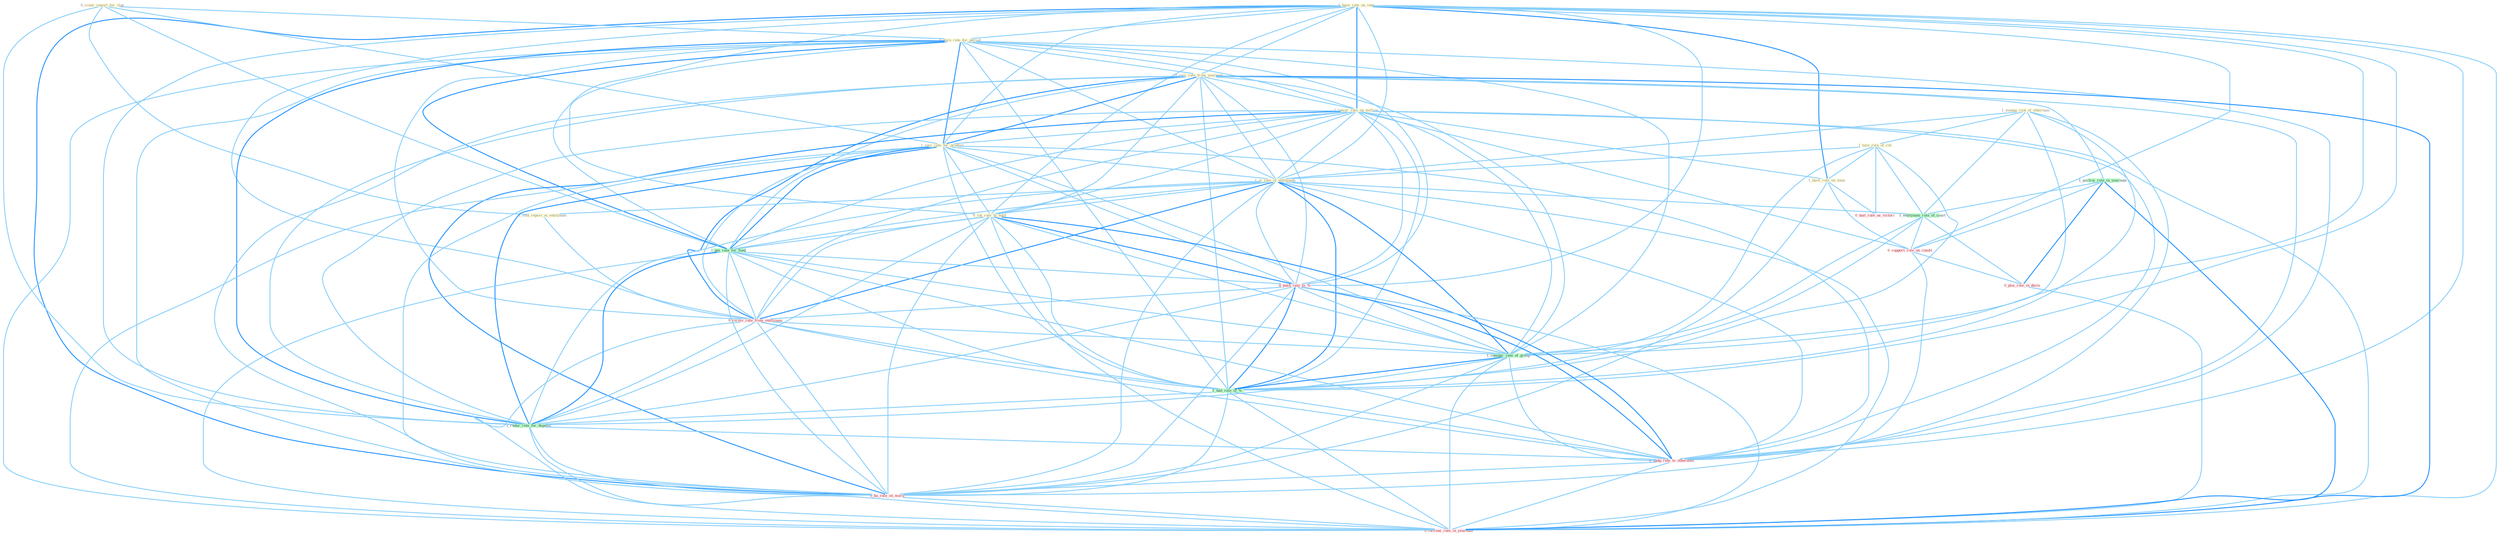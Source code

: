 Graph G{ 
    node
    [shape=polygon,style=filled,width=.5,height=.06,color="#BDFCC9",fixedsize=true,fontsize=4,
    fontcolor="#2f4f4f"];
    {node
    [color="#ffffe0", fontcolor="#8b7d6b"] "1_have_rate_on_vote " "0_scour_report_for_clue " "0_earn_rate_for_period " "0_rais_rate_from_yearnum " "1_manag_risk_of_othernum " "1_lower_rate_on_million " "1_turn_rule_of_citi " "1_rais_rate_for_product " "1_have_rule_on_time " "1_is_rate_of_entitynam " "1_told_report_at_entitynam " "0_cut_rate_to_hold "}
{node [color="#fff0f5", fontcolor="#b22222"] "0_push_rate_to_% " "0_receiv_rate_from_entitynam " "0_support_role_on_condit " "0_hail_rule_as_victori " "0_nudg_rate_to_othernum " "0_plai_role_in_decis " "0_ha_rate_on_morn " "0_increas_rate_in_yearnum "}
edge [color="#B0E2FF"];

	"1_have_rate_on_vote " -- "0_earn_rate_for_period " [w="1", color="#87cefa" ];
	"1_have_rate_on_vote " -- "0_rais_rate_from_yearnum " [w="1", color="#87cefa" ];
	"1_have_rate_on_vote " -- "1_lower_rate_on_million " [w="2", color="#1e90ff" , len=0.8];
	"1_have_rate_on_vote " -- "1_rais_rate_for_product " [w="1", color="#87cefa" ];
	"1_have_rate_on_vote " -- "1_have_rule_on_time " [w="2", color="#1e90ff" , len=0.8];
	"1_have_rate_on_vote " -- "1_is_rate_of_entitynam " [w="1", color="#87cefa" ];
	"1_have_rate_on_vote " -- "0_cut_rate_to_hold " [w="1", color="#87cefa" ];
	"1_have_rate_on_vote " -- "1_pai_rate_for_fund " [w="1", color="#87cefa" ];
	"1_have_rate_on_vote " -- "0_push_rate_to_% " [w="1", color="#87cefa" ];
	"1_have_rate_on_vote " -- "0_receiv_rate_from_entitynam " [w="1", color="#87cefa" ];
	"1_have_rate_on_vote " -- "1_compar_rate_of_group " [w="1", color="#87cefa" ];
	"1_have_rate_on_vote " -- "0_support_role_on_condit " [w="1", color="#87cefa" ];
	"1_have_rate_on_vote " -- "1_had_rate_of_% " [w="1", color="#87cefa" ];
	"1_have_rate_on_vote " -- "1_reduc_rate_for_deposit " [w="1", color="#87cefa" ];
	"1_have_rate_on_vote " -- "0_nudg_rate_to_othernum " [w="1", color="#87cefa" ];
	"1_have_rate_on_vote " -- "0_ha_rate_on_morn " [w="2", color="#1e90ff" , len=0.8];
	"1_have_rate_on_vote " -- "0_increas_rate_in_yearnum " [w="1", color="#87cefa" ];
	"0_scour_report_for_clue " -- "0_earn_rate_for_period " [w="1", color="#87cefa" ];
	"0_scour_report_for_clue " -- "1_rais_rate_for_product " [w="1", color="#87cefa" ];
	"0_scour_report_for_clue " -- "1_told_report_at_entitynam " [w="1", color="#87cefa" ];
	"0_scour_report_for_clue " -- "1_pai_rate_for_fund " [w="1", color="#87cefa" ];
	"0_scour_report_for_clue " -- "1_reduc_rate_for_deposit " [w="1", color="#87cefa" ];
	"0_earn_rate_for_period " -- "0_rais_rate_from_yearnum " [w="1", color="#87cefa" ];
	"0_earn_rate_for_period " -- "1_lower_rate_on_million " [w="1", color="#87cefa" ];
	"0_earn_rate_for_period " -- "1_rais_rate_for_product " [w="2", color="#1e90ff" , len=0.8];
	"0_earn_rate_for_period " -- "1_is_rate_of_entitynam " [w="1", color="#87cefa" ];
	"0_earn_rate_for_period " -- "0_cut_rate_to_hold " [w="1", color="#87cefa" ];
	"0_earn_rate_for_period " -- "1_pai_rate_for_fund " [w="2", color="#1e90ff" , len=0.8];
	"0_earn_rate_for_period " -- "0_push_rate_to_% " [w="1", color="#87cefa" ];
	"0_earn_rate_for_period " -- "0_receiv_rate_from_entitynam " [w="1", color="#87cefa" ];
	"0_earn_rate_for_period " -- "1_compar_rate_of_group " [w="1", color="#87cefa" ];
	"0_earn_rate_for_period " -- "1_had_rate_of_% " [w="1", color="#87cefa" ];
	"0_earn_rate_for_period " -- "1_reduc_rate_for_deposit " [w="2", color="#1e90ff" , len=0.8];
	"0_earn_rate_for_period " -- "0_nudg_rate_to_othernum " [w="1", color="#87cefa" ];
	"0_earn_rate_for_period " -- "0_ha_rate_on_morn " [w="1", color="#87cefa" ];
	"0_earn_rate_for_period " -- "0_increas_rate_in_yearnum " [w="1", color="#87cefa" ];
	"0_rais_rate_from_yearnum " -- "1_lower_rate_on_million " [w="1", color="#87cefa" ];
	"0_rais_rate_from_yearnum " -- "1_rais_rate_for_product " [w="2", color="#1e90ff" , len=0.8];
	"0_rais_rate_from_yearnum " -- "1_is_rate_of_entitynam " [w="1", color="#87cefa" ];
	"0_rais_rate_from_yearnum " -- "0_cut_rate_to_hold " [w="1", color="#87cefa" ];
	"0_rais_rate_from_yearnum " -- "1_portrai_role_in_yearnum " [w="1", color="#87cefa" ];
	"0_rais_rate_from_yearnum " -- "1_pai_rate_for_fund " [w="1", color="#87cefa" ];
	"0_rais_rate_from_yearnum " -- "0_push_rate_to_% " [w="1", color="#87cefa" ];
	"0_rais_rate_from_yearnum " -- "0_receiv_rate_from_entitynam " [w="2", color="#1e90ff" , len=0.8];
	"0_rais_rate_from_yearnum " -- "1_compar_rate_of_group " [w="1", color="#87cefa" ];
	"0_rais_rate_from_yearnum " -- "1_had_rate_of_% " [w="1", color="#87cefa" ];
	"0_rais_rate_from_yearnum " -- "1_reduc_rate_for_deposit " [w="1", color="#87cefa" ];
	"0_rais_rate_from_yearnum " -- "0_nudg_rate_to_othernum " [w="1", color="#87cefa" ];
	"0_rais_rate_from_yearnum " -- "0_ha_rate_on_morn " [w="1", color="#87cefa" ];
	"0_rais_rate_from_yearnum " -- "0_increas_rate_in_yearnum " [w="2", color="#1e90ff" , len=0.8];
	"1_manag_risk_of_othernum " -- "1_turn_rule_of_citi " [w="1", color="#87cefa" ];
	"1_manag_risk_of_othernum " -- "1_is_rate_of_entitynam " [w="1", color="#87cefa" ];
	"1_manag_risk_of_othernum " -- "1_entitynam_role_of_court " [w="1", color="#87cefa" ];
	"1_manag_risk_of_othernum " -- "1_compar_rate_of_group " [w="1", color="#87cefa" ];
	"1_manag_risk_of_othernum " -- "1_had_rate_of_% " [w="1", color="#87cefa" ];
	"1_manag_risk_of_othernum " -- "0_nudg_rate_to_othernum " [w="1", color="#87cefa" ];
	"1_lower_rate_on_million " -- "1_rais_rate_for_product " [w="1", color="#87cefa" ];
	"1_lower_rate_on_million " -- "1_have_rule_on_time " [w="1", color="#87cefa" ];
	"1_lower_rate_on_million " -- "1_is_rate_of_entitynam " [w="1", color="#87cefa" ];
	"1_lower_rate_on_million " -- "0_cut_rate_to_hold " [w="1", color="#87cefa" ];
	"1_lower_rate_on_million " -- "1_pai_rate_for_fund " [w="1", color="#87cefa" ];
	"1_lower_rate_on_million " -- "0_push_rate_to_% " [w="1", color="#87cefa" ];
	"1_lower_rate_on_million " -- "0_receiv_rate_from_entitynam " [w="1", color="#87cefa" ];
	"1_lower_rate_on_million " -- "1_compar_rate_of_group " [w="1", color="#87cefa" ];
	"1_lower_rate_on_million " -- "0_support_role_on_condit " [w="1", color="#87cefa" ];
	"1_lower_rate_on_million " -- "1_had_rate_of_% " [w="1", color="#87cefa" ];
	"1_lower_rate_on_million " -- "1_reduc_rate_for_deposit " [w="1", color="#87cefa" ];
	"1_lower_rate_on_million " -- "0_nudg_rate_to_othernum " [w="1", color="#87cefa" ];
	"1_lower_rate_on_million " -- "0_ha_rate_on_morn " [w="2", color="#1e90ff" , len=0.8];
	"1_lower_rate_on_million " -- "0_increas_rate_in_yearnum " [w="1", color="#87cefa" ];
	"1_turn_rule_of_citi " -- "1_have_rule_on_time " [w="1", color="#87cefa" ];
	"1_turn_rule_of_citi " -- "1_is_rate_of_entitynam " [w="1", color="#87cefa" ];
	"1_turn_rule_of_citi " -- "1_entitynam_role_of_court " [w="1", color="#87cefa" ];
	"1_turn_rule_of_citi " -- "1_compar_rate_of_group " [w="1", color="#87cefa" ];
	"1_turn_rule_of_citi " -- "1_had_rate_of_% " [w="1", color="#87cefa" ];
	"1_turn_rule_of_citi " -- "0_hail_rule_as_victori " [w="1", color="#87cefa" ];
	"1_rais_rate_for_product " -- "1_is_rate_of_entitynam " [w="1", color="#87cefa" ];
	"1_rais_rate_for_product " -- "0_cut_rate_to_hold " [w="1", color="#87cefa" ];
	"1_rais_rate_for_product " -- "1_pai_rate_for_fund " [w="2", color="#1e90ff" , len=0.8];
	"1_rais_rate_for_product " -- "0_push_rate_to_% " [w="1", color="#87cefa" ];
	"1_rais_rate_for_product " -- "0_receiv_rate_from_entitynam " [w="1", color="#87cefa" ];
	"1_rais_rate_for_product " -- "1_compar_rate_of_group " [w="1", color="#87cefa" ];
	"1_rais_rate_for_product " -- "1_had_rate_of_% " [w="1", color="#87cefa" ];
	"1_rais_rate_for_product " -- "1_reduc_rate_for_deposit " [w="2", color="#1e90ff" , len=0.8];
	"1_rais_rate_for_product " -- "0_nudg_rate_to_othernum " [w="1", color="#87cefa" ];
	"1_rais_rate_for_product " -- "0_ha_rate_on_morn " [w="1", color="#87cefa" ];
	"1_rais_rate_for_product " -- "0_increas_rate_in_yearnum " [w="1", color="#87cefa" ];
	"1_have_rule_on_time " -- "0_support_role_on_condit " [w="1", color="#87cefa" ];
	"1_have_rule_on_time " -- "0_hail_rule_as_victori " [w="1", color="#87cefa" ];
	"1_have_rule_on_time " -- "0_ha_rate_on_morn " [w="1", color="#87cefa" ];
	"1_is_rate_of_entitynam " -- "1_told_report_at_entitynam " [w="1", color="#87cefa" ];
	"1_is_rate_of_entitynam " -- "0_cut_rate_to_hold " [w="1", color="#87cefa" ];
	"1_is_rate_of_entitynam " -- "1_pai_rate_for_fund " [w="1", color="#87cefa" ];
	"1_is_rate_of_entitynam " -- "0_push_rate_to_% " [w="1", color="#87cefa" ];
	"1_is_rate_of_entitynam " -- "1_entitynam_role_of_court " [w="1", color="#87cefa" ];
	"1_is_rate_of_entitynam " -- "0_receiv_rate_from_entitynam " [w="2", color="#1e90ff" , len=0.8];
	"1_is_rate_of_entitynam " -- "1_compar_rate_of_group " [w="2", color="#1e90ff" , len=0.8];
	"1_is_rate_of_entitynam " -- "1_had_rate_of_% " [w="2", color="#1e90ff" , len=0.8];
	"1_is_rate_of_entitynam " -- "1_reduc_rate_for_deposit " [w="1", color="#87cefa" ];
	"1_is_rate_of_entitynam " -- "0_nudg_rate_to_othernum " [w="1", color="#87cefa" ];
	"1_is_rate_of_entitynam " -- "0_ha_rate_on_morn " [w="1", color="#87cefa" ];
	"1_is_rate_of_entitynam " -- "0_increas_rate_in_yearnum " [w="1", color="#87cefa" ];
	"1_told_report_at_entitynam " -- "0_receiv_rate_from_entitynam " [w="1", color="#87cefa" ];
	"0_cut_rate_to_hold " -- "1_pai_rate_for_fund " [w="1", color="#87cefa" ];
	"0_cut_rate_to_hold " -- "0_push_rate_to_% " [w="2", color="#1e90ff" , len=0.8];
	"0_cut_rate_to_hold " -- "0_receiv_rate_from_entitynam " [w="1", color="#87cefa" ];
	"0_cut_rate_to_hold " -- "1_compar_rate_of_group " [w="1", color="#87cefa" ];
	"0_cut_rate_to_hold " -- "1_had_rate_of_% " [w="1", color="#87cefa" ];
	"0_cut_rate_to_hold " -- "1_reduc_rate_for_deposit " [w="1", color="#87cefa" ];
	"0_cut_rate_to_hold " -- "0_nudg_rate_to_othernum " [w="2", color="#1e90ff" , len=0.8];
	"0_cut_rate_to_hold " -- "0_ha_rate_on_morn " [w="1", color="#87cefa" ];
	"0_cut_rate_to_hold " -- "0_increas_rate_in_yearnum " [w="1", color="#87cefa" ];
	"1_portrai_role_in_yearnum " -- "1_entitynam_role_of_court " [w="1", color="#87cefa" ];
	"1_portrai_role_in_yearnum " -- "0_support_role_on_condit " [w="1", color="#87cefa" ];
	"1_portrai_role_in_yearnum " -- "0_plai_role_in_decis " [w="2", color="#1e90ff" , len=0.8];
	"1_portrai_role_in_yearnum " -- "0_increas_rate_in_yearnum " [w="2", color="#1e90ff" , len=0.8];
	"1_pai_rate_for_fund " -- "0_push_rate_to_% " [w="1", color="#87cefa" ];
	"1_pai_rate_for_fund " -- "0_receiv_rate_from_entitynam " [w="1", color="#87cefa" ];
	"1_pai_rate_for_fund " -- "1_compar_rate_of_group " [w="1", color="#87cefa" ];
	"1_pai_rate_for_fund " -- "1_had_rate_of_% " [w="1", color="#87cefa" ];
	"1_pai_rate_for_fund " -- "1_reduc_rate_for_deposit " [w="2", color="#1e90ff" , len=0.8];
	"1_pai_rate_for_fund " -- "0_nudg_rate_to_othernum " [w="1", color="#87cefa" ];
	"1_pai_rate_for_fund " -- "0_ha_rate_on_morn " [w="1", color="#87cefa" ];
	"1_pai_rate_for_fund " -- "0_increas_rate_in_yearnum " [w="1", color="#87cefa" ];
	"0_push_rate_to_% " -- "0_receiv_rate_from_entitynam " [w="1", color="#87cefa" ];
	"0_push_rate_to_% " -- "1_compar_rate_of_group " [w="1", color="#87cefa" ];
	"0_push_rate_to_% " -- "1_had_rate_of_% " [w="2", color="#1e90ff" , len=0.8];
	"0_push_rate_to_% " -- "1_reduc_rate_for_deposit " [w="1", color="#87cefa" ];
	"0_push_rate_to_% " -- "0_nudg_rate_to_othernum " [w="2", color="#1e90ff" , len=0.8];
	"0_push_rate_to_% " -- "0_ha_rate_on_morn " [w="1", color="#87cefa" ];
	"0_push_rate_to_% " -- "0_increas_rate_in_yearnum " [w="1", color="#87cefa" ];
	"1_entitynam_role_of_court " -- "1_compar_rate_of_group " [w="1", color="#87cefa" ];
	"1_entitynam_role_of_court " -- "0_support_role_on_condit " [w="1", color="#87cefa" ];
	"1_entitynam_role_of_court " -- "1_had_rate_of_% " [w="1", color="#87cefa" ];
	"1_entitynam_role_of_court " -- "0_plai_role_in_decis " [w="1", color="#87cefa" ];
	"0_receiv_rate_from_entitynam " -- "1_compar_rate_of_group " [w="1", color="#87cefa" ];
	"0_receiv_rate_from_entitynam " -- "1_had_rate_of_% " [w="1", color="#87cefa" ];
	"0_receiv_rate_from_entitynam " -- "1_reduc_rate_for_deposit " [w="1", color="#87cefa" ];
	"0_receiv_rate_from_entitynam " -- "0_nudg_rate_to_othernum " [w="1", color="#87cefa" ];
	"0_receiv_rate_from_entitynam " -- "0_ha_rate_on_morn " [w="1", color="#87cefa" ];
	"0_receiv_rate_from_entitynam " -- "0_increas_rate_in_yearnum " [w="1", color="#87cefa" ];
	"1_compar_rate_of_group " -- "1_had_rate_of_% " [w="2", color="#1e90ff" , len=0.8];
	"1_compar_rate_of_group " -- "1_reduc_rate_for_deposit " [w="1", color="#87cefa" ];
	"1_compar_rate_of_group " -- "0_nudg_rate_to_othernum " [w="1", color="#87cefa" ];
	"1_compar_rate_of_group " -- "0_ha_rate_on_morn " [w="1", color="#87cefa" ];
	"1_compar_rate_of_group " -- "0_increas_rate_in_yearnum " [w="1", color="#87cefa" ];
	"0_support_role_on_condit " -- "0_plai_role_in_decis " [w="1", color="#87cefa" ];
	"0_support_role_on_condit " -- "0_ha_rate_on_morn " [w="1", color="#87cefa" ];
	"1_had_rate_of_% " -- "1_reduc_rate_for_deposit " [w="1", color="#87cefa" ];
	"1_had_rate_of_% " -- "0_nudg_rate_to_othernum " [w="1", color="#87cefa" ];
	"1_had_rate_of_% " -- "0_ha_rate_on_morn " [w="1", color="#87cefa" ];
	"1_had_rate_of_% " -- "0_increas_rate_in_yearnum " [w="1", color="#87cefa" ];
	"1_reduc_rate_for_deposit " -- "0_nudg_rate_to_othernum " [w="1", color="#87cefa" ];
	"1_reduc_rate_for_deposit " -- "0_ha_rate_on_morn " [w="1", color="#87cefa" ];
	"1_reduc_rate_for_deposit " -- "0_increas_rate_in_yearnum " [w="1", color="#87cefa" ];
	"0_nudg_rate_to_othernum " -- "0_ha_rate_on_morn " [w="1", color="#87cefa" ];
	"0_nudg_rate_to_othernum " -- "0_increas_rate_in_yearnum " [w="1", color="#87cefa" ];
	"0_plai_role_in_decis " -- "0_increas_rate_in_yearnum " [w="1", color="#87cefa" ];
	"0_ha_rate_on_morn " -- "0_increas_rate_in_yearnum " [w="1", color="#87cefa" ];
}